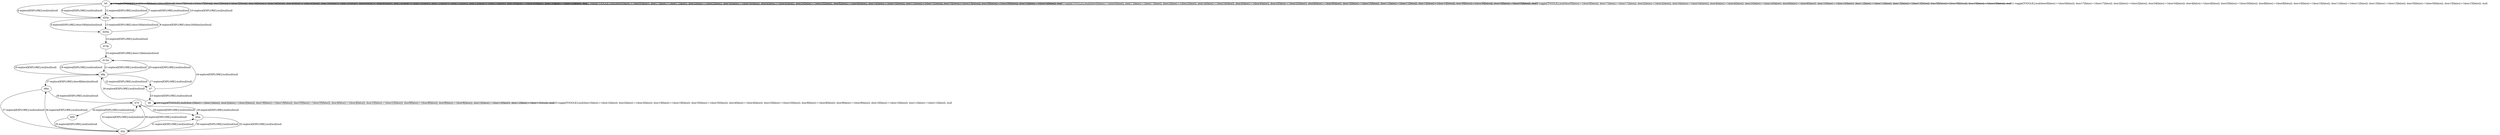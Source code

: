 # Total number of goals covered by this test: 1
# d2p --> b70

digraph g {
"b0" -> "b0" [label = "1-toggle[TOGGLE];/null/door0[false]:=!(door0[false]); door17[false]:=!(door17[false]); door2[false]:=!(door2[false]); door34[false]:=!(door34[false]); door4[false]:=!(door4[false]); door20[false]:=!(door20[false]); door8[false]:=!(door8[false]); door10[false]:=!(door10[false]); door11[false]:=!(door11[false]); door13[false]:=!(door13[false]); door30[false]:=!(door30[false]); door15[false]:=!(door15[false]); /null"];
"b0" -> "b0" [label = "2-toggle[TOGGLE];/null/door0[false]:=!(door0[false]); door17[false]:=!(door17[false]); door2[false]:=!(door2[false]); door34[false]:=!(door34[false]); door4[false]:=!(door4[false]); door20[false]:=!(door20[false]); door8[false]:=!(door8[false]); door10[false]:=!(door10[false]); door11[false]:=!(door11[false]); door13[false]:=!(door13[false]); door30[false]:=!(door30[false]); door15[false]:=!(door15[false]); /null"];
"b0" -> "b0" [label = "3-toggle[TOGGLE];/null/door0[false]:=!(door0[false]); door17[false]:=!(door17[false]); door2[false]:=!(door2[false]); door34[false]:=!(door34[false]); door4[false]:=!(door4[false]); door20[false]:=!(door20[false]); door8[false]:=!(door8[false]); door10[false]:=!(door10[false]); door11[false]:=!(door11[false]); door13[false]:=!(door13[false]); door30[false]:=!(door30[false]); door15[false]:=!(door15[false]); /null"];
"b0" -> "d20p" [label = "4-explore[EXPLORE];/null/null/null"];
"d20p" -> "d20m" [label = "5-explore[EXPLORE];/door20[false]/null/null"];
"d20m" -> "d20p" [label = "6-explore[EXPLORE];/door20[false]/null/null"];
"d20p" -> "b0" [label = "7-explore[EXPLORE];/null/null/null"];
"b0" -> "b0" [label = "8-toggle[TOGGLE];/null/door0[false]:=!(door0[false]); door17[false]:=!(door17[false]); door2[false]:=!(door2[false]); door34[false]:=!(door34[false]); door4[false]:=!(door4[false]); door20[false]:=!(door20[false]); door8[false]:=!(door8[false]); door10[false]:=!(door10[false]); door11[false]:=!(door11[false]); door13[false]:=!(door13[false]); door30[false]:=!(door30[false]); door15[false]:=!(door15[false]); /null"];
"b0" -> "d20p" [label = "9-explore[EXPLORE];/null/null/null"];
"d20p" -> "b0" [label = "10-explore[EXPLORE];/null/null/null"];
"b0" -> "b0" [label = "11-toggle[TOGGLE];/null/door0[false]:=!(door0[false]); door17[false]:=!(door17[false]); door2[false]:=!(door2[false]); door34[false]:=!(door34[false]); door4[false]:=!(door4[false]); door20[false]:=!(door20[false]); door8[false]:=!(door8[false]); door10[false]:=!(door10[false]); door11[false]:=!(door11[false]); door13[false]:=!(door13[false]); door30[false]:=!(door30[false]); door15[false]:=!(door15[false]); /null"];
"b0" -> "d20p" [label = "12-explore[EXPLORE];/null/null/null"];
"d20p" -> "d20m" [label = "13-explore[EXPLORE];/door20[false]/null/null"];
"d20m" -> "d13p" [label = "14-explore[EXPLORE];/null/null/null"];
"d13p" -> "d13m" [label = "15-explore[EXPLORE];/door13[false]/null/null"];
"d13m" -> "d8p" [label = "16-explore[EXPLORE];/null/null/null"];
"d8p" -> "b7" [label = "17-explore[EXPLORE];/null/null/null"];
"b7" -> "d13m" [label = "18-explore[EXPLORE];/null/null/null"];
"d13m" -> "d8p" [label = "19-explore[EXPLORE];/null/null/null"];
"d8p" -> "d13m" [label = "20-explore[EXPLORE];/null/null/null"];
"d13m" -> "d8p" [label = "21-explore[EXPLORE];/null/null/null"];
"d8p" -> "b7" [label = "22-explore[EXPLORE];/null/null/null"];
"b7" -> "b6" [label = "23-explore[EXPLORE];/null/null/null"];
"b6" -> "b6" [label = "24-toggle[TOGGLE];/null/door1[false]:=!(door1[false]); door2[false]:=!(door2[false]); door19[false]:=!(door19[false]); door35[false]:=!(door35[false]); door4[false]:=!(door4[false]); door23[false]:=!(door23[false]); door8[false]:=!(door8[false]); door9[false]:=!(door9[false]); door10[false]:=!(door10[false]); door11[false]:=!(door11[false]); /null"];
"b6" -> "b6" [label = "25-toggle[TOGGLE];/null/door1[false]:=!(door1[false]); door2[false]:=!(door2[false]); door19[false]:=!(door19[false]); door35[false]:=!(door35[false]); door4[false]:=!(door4[false]); door23[false]:=!(door23[false]); door8[false]:=!(door8[false]); door9[false]:=!(door9[false]); door10[false]:=!(door10[false]); door11[false]:=!(door11[false]); /null"];
"b6" -> "d8p" [label = "26-explore[EXPLORE];/null/null/null"];
"d8p" -> "d8m" [label = "27-explore[EXPLORE];/door8[false]/null/null"];
"d8m" -> "b70" [label = "28-explore[EXPLORE];/null/null/null"];
"b70" -> "d3m" [label = "29-explore[EXPLORE];/null/null/null"];
"d3m" -> "d2p" [label = "30-explore[EXPLORE];/null/null/null"];
"d2p" -> "d3m" [label = "31-explore[EXPLORE];/null/null/null"];
"d3m" -> "d2p" [label = "32-explore[EXPLORE];/null/null/null"];
"d2p" -> "b70" [label = "33-explore[EXPLORE];/null/null/null"];
"b70" -> "b69" [label = "34-explore[EXPLORE];/null/null/null"];
"b69" -> "d2p" [label = "35-explore[EXPLORE];/null/null/null"];
"d2p" -> "d8m" [label = "36-explore[EXPLORE];/null/null/null"];
"d8m" -> "d2p" [label = "37-explore[EXPLORE];/null/null/null"];
"d2p" -> "b70" [label = "38-explore[EXPLORE];/null/null/null"];
"b70" -> "d3m" [label = "39-explore[EXPLORE];/null/null/null"];
}